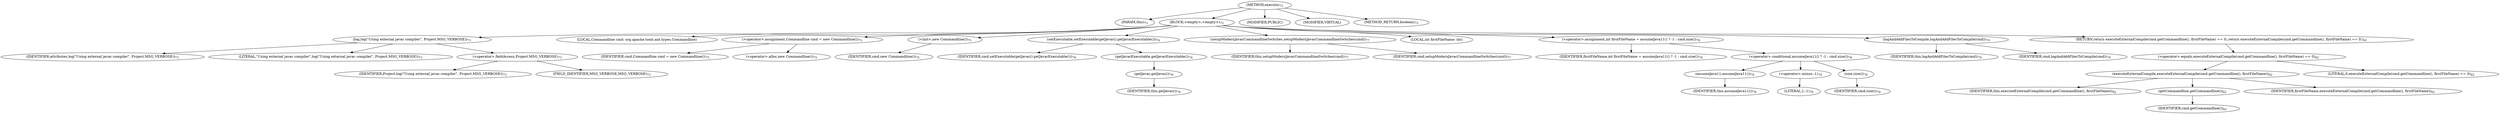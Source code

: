 digraph "execute" {  
"15" [label = <(METHOD,execute)<SUB>72</SUB>> ]
"6" [label = <(PARAM,this)<SUB>72</SUB>> ]
"16" [label = <(BLOCK,&lt;empty&gt;,&lt;empty&gt;)<SUB>72</SUB>> ]
"17" [label = <(log,log(&quot;Using external javac compiler&quot;, Project.MSG_VERBOSE))<SUB>73</SUB>> ]
"18" [label = <(IDENTIFIER,attributes,log(&quot;Using external javac compiler&quot;, Project.MSG_VERBOSE))<SUB>73</SUB>> ]
"19" [label = <(LITERAL,&quot;Using external javac compiler&quot;,log(&quot;Using external javac compiler&quot;, Project.MSG_VERBOSE))<SUB>73</SUB>> ]
"20" [label = <(&lt;operator&gt;.fieldAccess,Project.MSG_VERBOSE)<SUB>73</SUB>> ]
"21" [label = <(IDENTIFIER,Project,log(&quot;Using external javac compiler&quot;, Project.MSG_VERBOSE))<SUB>73</SUB>> ]
"22" [label = <(FIELD_IDENTIFIER,MSG_VERBOSE,MSG_VERBOSE)<SUB>73</SUB>> ]
"4" [label = <(LOCAL,Commandline cmd: org.apache.tools.ant.types.Commandline)> ]
"23" [label = <(&lt;operator&gt;.assignment,Commandline cmd = new Commandline())<SUB>75</SUB>> ]
"24" [label = <(IDENTIFIER,cmd,Commandline cmd = new Commandline())<SUB>75</SUB>> ]
"25" [label = <(&lt;operator&gt;.alloc,new Commandline())<SUB>75</SUB>> ]
"26" [label = <(&lt;init&gt;,new Commandline())<SUB>75</SUB>> ]
"3" [label = <(IDENTIFIER,cmd,new Commandline())<SUB>75</SUB>> ]
"27" [label = <(setExecutable,setExecutable(getJavac().getJavacExecutable()))<SUB>76</SUB>> ]
"28" [label = <(IDENTIFIER,cmd,setExecutable(getJavac().getJavacExecutable()))<SUB>76</SUB>> ]
"29" [label = <(getJavacExecutable,getJavacExecutable())<SUB>76</SUB>> ]
"30" [label = <(getJavac,getJavac())<SUB>76</SUB>> ]
"5" [label = <(IDENTIFIER,this,getJavac())<SUB>76</SUB>> ]
"31" [label = <(setupModernJavacCommandlineSwitches,setupModernJavacCommandlineSwitches(cmd))<SUB>77</SUB>> ]
"7" [label = <(IDENTIFIER,this,setupModernJavacCommandlineSwitches(cmd))<SUB>77</SUB>> ]
"32" [label = <(IDENTIFIER,cmd,setupModernJavacCommandlineSwitches(cmd))<SUB>77</SUB>> ]
"33" [label = <(LOCAL,int firstFileName: int)> ]
"34" [label = <(&lt;operator&gt;.assignment,int firstFileName = assumeJava11() ? -1 : cmd.size())<SUB>78</SUB>> ]
"35" [label = <(IDENTIFIER,firstFileName,int firstFileName = assumeJava11() ? -1 : cmd.size())<SUB>78</SUB>> ]
"36" [label = <(&lt;operator&gt;.conditional,assumeJava11() ? -1 : cmd.size())<SUB>78</SUB>> ]
"37" [label = <(assumeJava11,assumeJava11())<SUB>78</SUB>> ]
"8" [label = <(IDENTIFIER,this,assumeJava11())<SUB>78</SUB>> ]
"38" [label = <(&lt;operator&gt;.minus,-1)<SUB>78</SUB>> ]
"39" [label = <(LITERAL,1,-1)<SUB>78</SUB>> ]
"40" [label = <(size,size())<SUB>78</SUB>> ]
"41" [label = <(IDENTIFIER,cmd,size())<SUB>78</SUB>> ]
"42" [label = <(logAndAddFilesToCompile,logAndAddFilesToCompile(cmd))<SUB>79</SUB>> ]
"9" [label = <(IDENTIFIER,this,logAndAddFilesToCompile(cmd))<SUB>79</SUB>> ]
"43" [label = <(IDENTIFIER,cmd,logAndAddFilesToCompile(cmd))<SUB>79</SUB>> ]
"44" [label = <(RETURN,return executeExternalCompile(cmd.getCommandline(), firstFileName) == 0;,return executeExternalCompile(cmd.getCommandline(), firstFileName) == 0;)<SUB>81</SUB>> ]
"45" [label = <(&lt;operator&gt;.equals,executeExternalCompile(cmd.getCommandline(), firstFileName) == 0)<SUB>82</SUB>> ]
"46" [label = <(executeExternalCompile,executeExternalCompile(cmd.getCommandline(), firstFileName))<SUB>82</SUB>> ]
"10" [label = <(IDENTIFIER,this,executeExternalCompile(cmd.getCommandline(), firstFileName))<SUB>82</SUB>> ]
"47" [label = <(getCommandline,getCommandline())<SUB>82</SUB>> ]
"48" [label = <(IDENTIFIER,cmd,getCommandline())<SUB>82</SUB>> ]
"49" [label = <(IDENTIFIER,firstFileName,executeExternalCompile(cmd.getCommandline(), firstFileName))<SUB>82</SUB>> ]
"50" [label = <(LITERAL,0,executeExternalCompile(cmd.getCommandline(), firstFileName) == 0)<SUB>82</SUB>> ]
"51" [label = <(MODIFIER,PUBLIC)> ]
"52" [label = <(MODIFIER,VIRTUAL)> ]
"53" [label = <(METHOD_RETURN,boolean)<SUB>72</SUB>> ]
  "15" -> "6" 
  "15" -> "16" 
  "15" -> "51" 
  "15" -> "52" 
  "15" -> "53" 
  "16" -> "17" 
  "16" -> "4" 
  "16" -> "23" 
  "16" -> "26" 
  "16" -> "27" 
  "16" -> "31" 
  "16" -> "33" 
  "16" -> "34" 
  "16" -> "42" 
  "16" -> "44" 
  "17" -> "18" 
  "17" -> "19" 
  "17" -> "20" 
  "20" -> "21" 
  "20" -> "22" 
  "23" -> "24" 
  "23" -> "25" 
  "26" -> "3" 
  "27" -> "28" 
  "27" -> "29" 
  "29" -> "30" 
  "30" -> "5" 
  "31" -> "7" 
  "31" -> "32" 
  "34" -> "35" 
  "34" -> "36" 
  "36" -> "37" 
  "36" -> "38" 
  "36" -> "40" 
  "37" -> "8" 
  "38" -> "39" 
  "40" -> "41" 
  "42" -> "9" 
  "42" -> "43" 
  "44" -> "45" 
  "45" -> "46" 
  "45" -> "50" 
  "46" -> "10" 
  "46" -> "47" 
  "46" -> "49" 
  "47" -> "48" 
}

